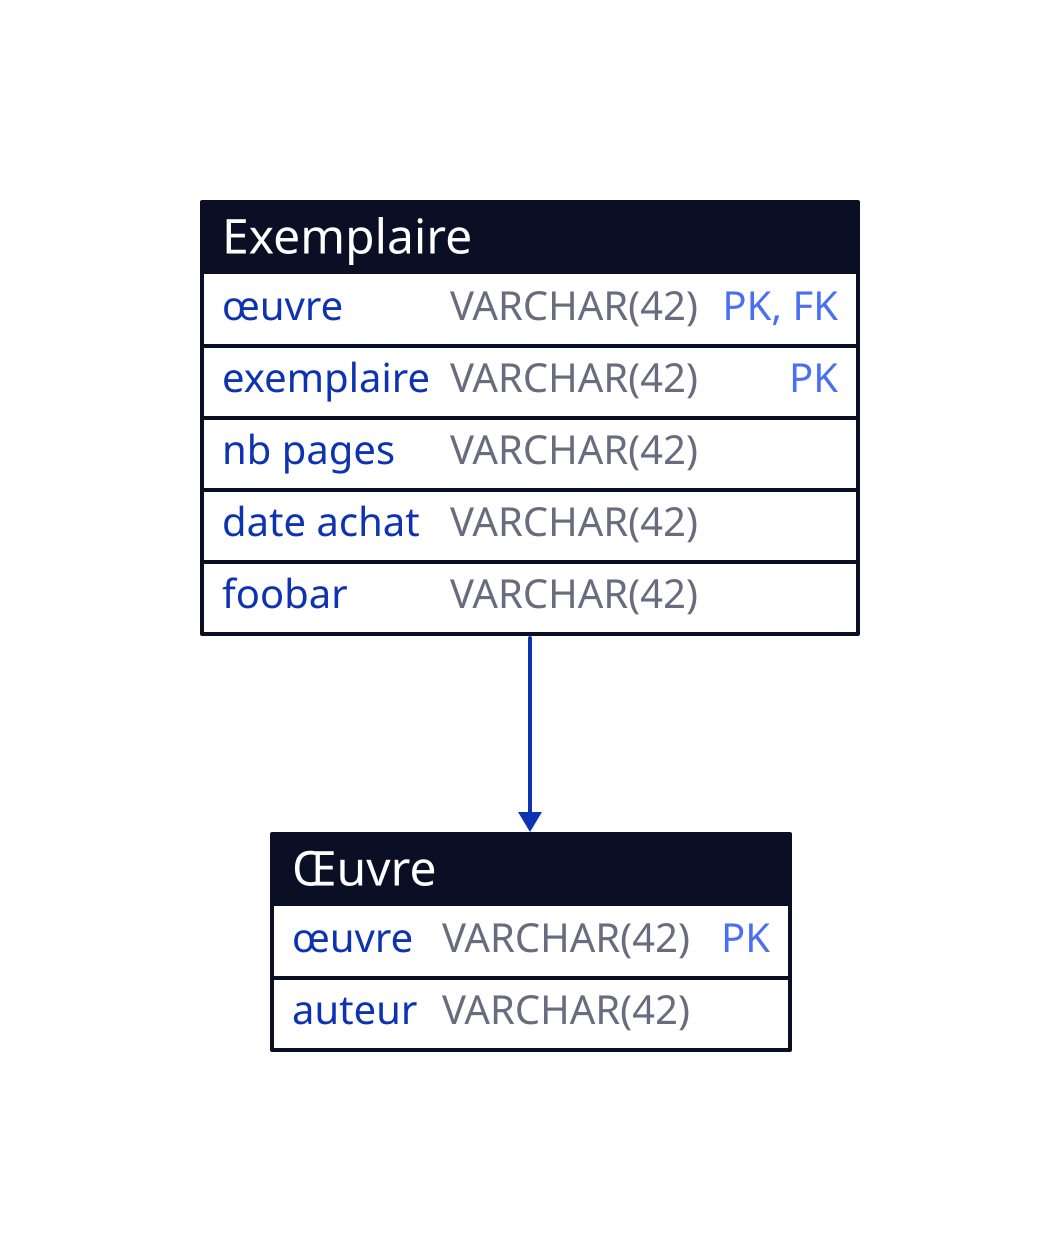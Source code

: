 "Exemplaire": { shape: sql_table
  "œuvre":      VARCHAR(42) {constraint: [PK; FK]}
  "exemplaire": VARCHAR(42) {constraint: PK}
  "nb pages":   VARCHAR(42) 
  "date achat": VARCHAR(42) 
  "foobar":     VARCHAR(42) 
}

"Œuvre": { shape: sql_table
  "œuvre":  VARCHAR(42) {constraint: PK}
  "auteur": VARCHAR(42) 
}

"Exemplaire"."œuvre" -> "Œuvre"."œuvre"
